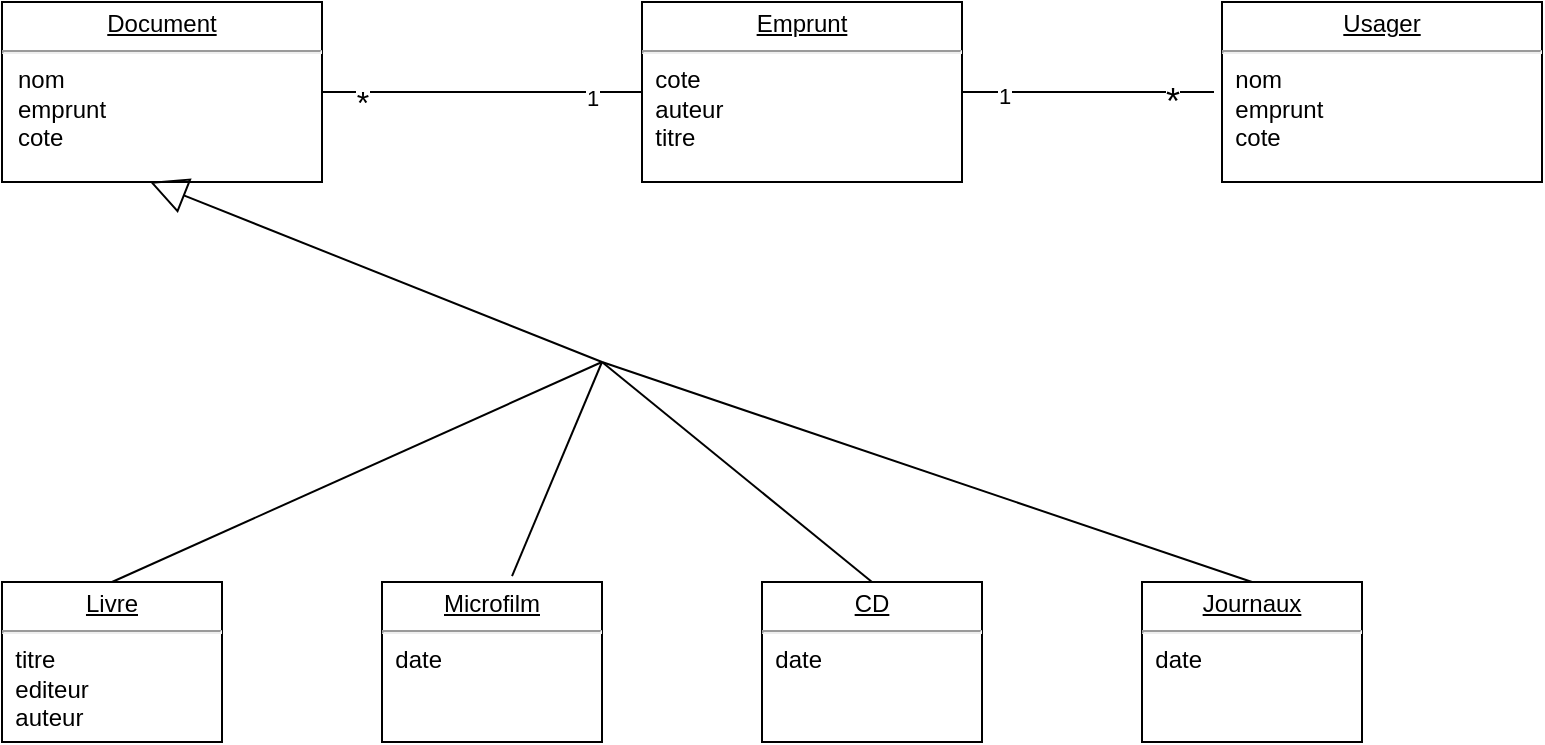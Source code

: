 <mxfile version="20.5.1" type="device"><diagram id="HOAeOxWkehv_mnXm5NhD" name="Page-1"><mxGraphModel dx="1364" dy="719" grid="1" gridSize="10" guides="1" tooltips="1" connect="1" arrows="1" fold="1" page="1" pageScale="1" pageWidth="827" pageHeight="1169" math="0" shadow="0"><root><mxCell id="0"/><mxCell id="1" parent="0"/><mxCell id="j-7h2T7Ys3gnsRjn3cPH-13" style="edgeStyle=orthogonalEdgeStyle;rounded=0;orthogonalLoop=1;jettySize=auto;html=1;entryX=0;entryY=0.5;entryDx=0;entryDy=0;endArrow=none;endFill=0;" edge="1" parent="1" source="j-7h2T7Ys3gnsRjn3cPH-1" target="j-7h2T7Ys3gnsRjn3cPH-2"><mxGeometry relative="1" as="geometry"/></mxCell><mxCell id="j-7h2T7Ys3gnsRjn3cPH-14" value="1" style="edgeLabel;html=1;align=center;verticalAlign=middle;resizable=0;points=[];" vertex="1" connectable="0" parent="j-7h2T7Ys3gnsRjn3cPH-13"><mxGeometry x="0.684" y="-3" relative="1" as="geometry"><mxPoint as="offset"/></mxGeometry></mxCell><mxCell id="j-7h2T7Ys3gnsRjn3cPH-15" value="*" style="edgeLabel;html=1;align=center;verticalAlign=middle;resizable=0;points=[];fontSize=16;" vertex="1" connectable="0" parent="j-7h2T7Ys3gnsRjn3cPH-13"><mxGeometry x="-0.789" y="-1" relative="1" as="geometry"><mxPoint x="3" y="4" as="offset"/></mxGeometry></mxCell><mxCell id="j-7h2T7Ys3gnsRjn3cPH-1" value="&lt;p style=&quot;margin:0px;margin-top:4px;text-align:center;text-decoration:underline;&quot;&gt;Document&lt;/p&gt;&lt;hr&gt;&lt;p style=&quot;margin:0px;margin-left:8px;&quot;&gt;nom &lt;br&gt;&lt;/p&gt;&lt;p style=&quot;margin:0px;margin-left:8px;&quot;&gt;emprunt&lt;/p&gt;&lt;p style=&quot;margin:0px;margin-left:8px;&quot;&gt;cote&lt;br&gt;&lt;/p&gt;" style="verticalAlign=top;align=left;overflow=fill;fontSize=12;fontFamily=Helvetica;html=1;" vertex="1" parent="1"><mxGeometry x="30" y="100" width="160" height="90" as="geometry"/></mxCell><mxCell id="j-7h2T7Ys3gnsRjn3cPH-16" style="edgeStyle=orthogonalEdgeStyle;rounded=0;orthogonalLoop=1;jettySize=auto;html=1;entryX=0;entryY=0.5;entryDx=0;entryDy=0;endArrow=none;endFill=0;exitX=1;exitY=0.5;exitDx=0;exitDy=0;" edge="1" parent="1" source="j-7h2T7Ys3gnsRjn3cPH-2"><mxGeometry relative="1" as="geometry"><mxPoint x="490" y="145" as="sourcePoint"/><mxPoint x="636" y="145" as="targetPoint"/></mxGeometry></mxCell><mxCell id="j-7h2T7Ys3gnsRjn3cPH-17" value="*" style="edgeLabel;html=1;align=center;verticalAlign=middle;resizable=0;points=[];fontSize=18;" vertex="1" connectable="0" parent="j-7h2T7Ys3gnsRjn3cPH-16"><mxGeometry x="0.657" y="-3" relative="1" as="geometry"><mxPoint y="2" as="offset"/></mxGeometry></mxCell><mxCell id="j-7h2T7Ys3gnsRjn3cPH-18" value="1" style="edgeLabel;html=1;align=center;verticalAlign=middle;resizable=0;points=[];" vertex="1" connectable="0" parent="j-7h2T7Ys3gnsRjn3cPH-16"><mxGeometry x="-0.671" y="-2" relative="1" as="geometry"><mxPoint as="offset"/></mxGeometry></mxCell><mxCell id="j-7h2T7Ys3gnsRjn3cPH-2" value="&lt;p style=&quot;margin:0px;margin-top:4px;text-align:center;text-decoration:underline;&quot;&gt;Emprunt&lt;/p&gt;&lt;hr&gt;&lt;div&gt;&amp;nbsp; cote&lt;/div&gt;&lt;div&gt;&amp;nbsp; auteur&lt;/div&gt;&lt;div&gt;&amp;nbsp; titre&lt;br&gt;&lt;/div&gt;" style="verticalAlign=top;align=left;overflow=fill;fontSize=12;fontFamily=Helvetica;html=1;" vertex="1" parent="1"><mxGeometry x="350" y="100" width="160" height="90" as="geometry"/></mxCell><mxCell id="j-7h2T7Ys3gnsRjn3cPH-3" value="&lt;p style=&quot;margin:0px;margin-top:4px;text-align:center;text-decoration:underline;&quot;&gt;Livre&lt;/p&gt;&lt;hr&gt;&lt;div&gt;&amp;nbsp; titre&lt;/div&gt;&lt;div&gt;&amp;nbsp; editeur&lt;/div&gt;&lt;div&gt;&amp;nbsp; auteur&lt;br&gt;&lt;/div&gt;" style="verticalAlign=top;align=left;overflow=fill;fontSize=12;fontFamily=Helvetica;html=1;" vertex="1" parent="1"><mxGeometry x="30" y="390" width="110" height="80" as="geometry"/></mxCell><mxCell id="j-7h2T7Ys3gnsRjn3cPH-4" value="&lt;p style=&quot;margin:0px;margin-top:4px;text-align:center;text-decoration:underline;&quot;&gt;Microfilm&lt;/p&gt;&lt;hr&gt;&lt;div&gt;&amp;nbsp; date&lt;/div&gt;" style="verticalAlign=top;align=left;overflow=fill;fontSize=12;fontFamily=Helvetica;html=1;" vertex="1" parent="1"><mxGeometry x="220" y="390" width="110" height="80" as="geometry"/></mxCell><mxCell id="j-7h2T7Ys3gnsRjn3cPH-5" value="&lt;p style=&quot;margin:0px;margin-top:4px;text-align:center;text-decoration:underline;&quot;&gt;CD&lt;/p&gt;&lt;hr&gt;&lt;div&gt;&amp;nbsp; date&lt;/div&gt;" style="verticalAlign=top;align=left;overflow=fill;fontSize=12;fontFamily=Helvetica;html=1;" vertex="1" parent="1"><mxGeometry x="410" y="390" width="110" height="80" as="geometry"/></mxCell><mxCell id="j-7h2T7Ys3gnsRjn3cPH-6" value="&lt;p style=&quot;margin:0px;margin-top:4px;text-align:center;text-decoration:underline;&quot;&gt;Journaux&lt;/p&gt;&lt;hr&gt;&lt;div&gt;&amp;nbsp; date&lt;/div&gt;" style="verticalAlign=top;align=left;overflow=fill;fontSize=12;fontFamily=Helvetica;html=1;" vertex="1" parent="1"><mxGeometry x="600" y="390" width="110" height="80" as="geometry"/></mxCell><mxCell id="j-7h2T7Ys3gnsRjn3cPH-7" value="" style="endArrow=block;endSize=16;endFill=0;html=1;rounded=0;entryX=0.463;entryY=1;entryDx=0;entryDy=0;entryPerimeter=0;" edge="1" parent="1" target="j-7h2T7Ys3gnsRjn3cPH-1"><mxGeometry width="160" relative="1" as="geometry"><mxPoint x="330" y="280" as="sourcePoint"/><mxPoint x="510" y="380" as="targetPoint"/></mxGeometry></mxCell><mxCell id="j-7h2T7Ys3gnsRjn3cPH-8" value="" style="endArrow=none;html=1;rounded=0;exitX=0.5;exitY=0;exitDx=0;exitDy=0;" edge="1" parent="1" source="j-7h2T7Ys3gnsRjn3cPH-3"><mxGeometry width="50" height="50" relative="1" as="geometry"><mxPoint x="400" y="400" as="sourcePoint"/><mxPoint x="330" y="280" as="targetPoint"/></mxGeometry></mxCell><mxCell id="j-7h2T7Ys3gnsRjn3cPH-9" value="" style="endArrow=none;html=1;rounded=0;exitX=0.591;exitY=-0.037;exitDx=0;exitDy=0;exitPerimeter=0;" edge="1" parent="1" source="j-7h2T7Ys3gnsRjn3cPH-4"><mxGeometry width="50" height="50" relative="1" as="geometry"><mxPoint x="330" y="330" as="sourcePoint"/><mxPoint x="330" y="280" as="targetPoint"/></mxGeometry></mxCell><mxCell id="j-7h2T7Ys3gnsRjn3cPH-10" value="" style="endArrow=none;html=1;rounded=0;exitX=0.5;exitY=0;exitDx=0;exitDy=0;" edge="1" parent="1" source="j-7h2T7Ys3gnsRjn3cPH-5"><mxGeometry width="50" height="50" relative="1" as="geometry"><mxPoint x="450" y="300" as="sourcePoint"/><mxPoint x="330" y="280" as="targetPoint"/></mxGeometry></mxCell><mxCell id="j-7h2T7Ys3gnsRjn3cPH-11" value="" style="endArrow=none;html=1;rounded=0;exitX=0.5;exitY=0;exitDx=0;exitDy=0;" edge="1" parent="1" source="j-7h2T7Ys3gnsRjn3cPH-6"><mxGeometry width="50" height="50" relative="1" as="geometry"><mxPoint x="560" y="330" as="sourcePoint"/><mxPoint x="330" y="280" as="targetPoint"/></mxGeometry></mxCell><mxCell id="j-7h2T7Ys3gnsRjn3cPH-12" value="&lt;p style=&quot;margin:0px;margin-top:4px;text-align:center;text-decoration:underline;&quot;&gt;Usager&lt;/p&gt;&lt;hr&gt;&lt;div&gt;&amp;nbsp; nom&lt;/div&gt;&lt;div&gt;&amp;nbsp; emprunt&lt;/div&gt;&lt;div&gt;&amp;nbsp; cote&lt;br&gt;&lt;/div&gt;" style="verticalAlign=top;align=left;overflow=fill;fontSize=12;fontFamily=Helvetica;html=1;" vertex="1" parent="1"><mxGeometry x="640" y="100" width="160" height="90" as="geometry"/></mxCell></root></mxGraphModel></diagram></mxfile>